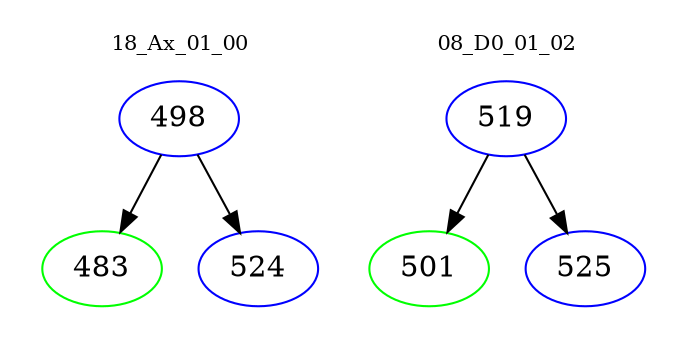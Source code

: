 digraph{
subgraph cluster_0 {
color = white
label = "18_Ax_01_00";
fontsize=10;
T0_498 [label="498", color="blue"]
T0_498 -> T0_483 [color="black"]
T0_483 [label="483", color="green"]
T0_498 -> T0_524 [color="black"]
T0_524 [label="524", color="blue"]
}
subgraph cluster_1 {
color = white
label = "08_D0_01_02";
fontsize=10;
T1_519 [label="519", color="blue"]
T1_519 -> T1_501 [color="black"]
T1_501 [label="501", color="green"]
T1_519 -> T1_525 [color="black"]
T1_525 [label="525", color="blue"]
}
}
